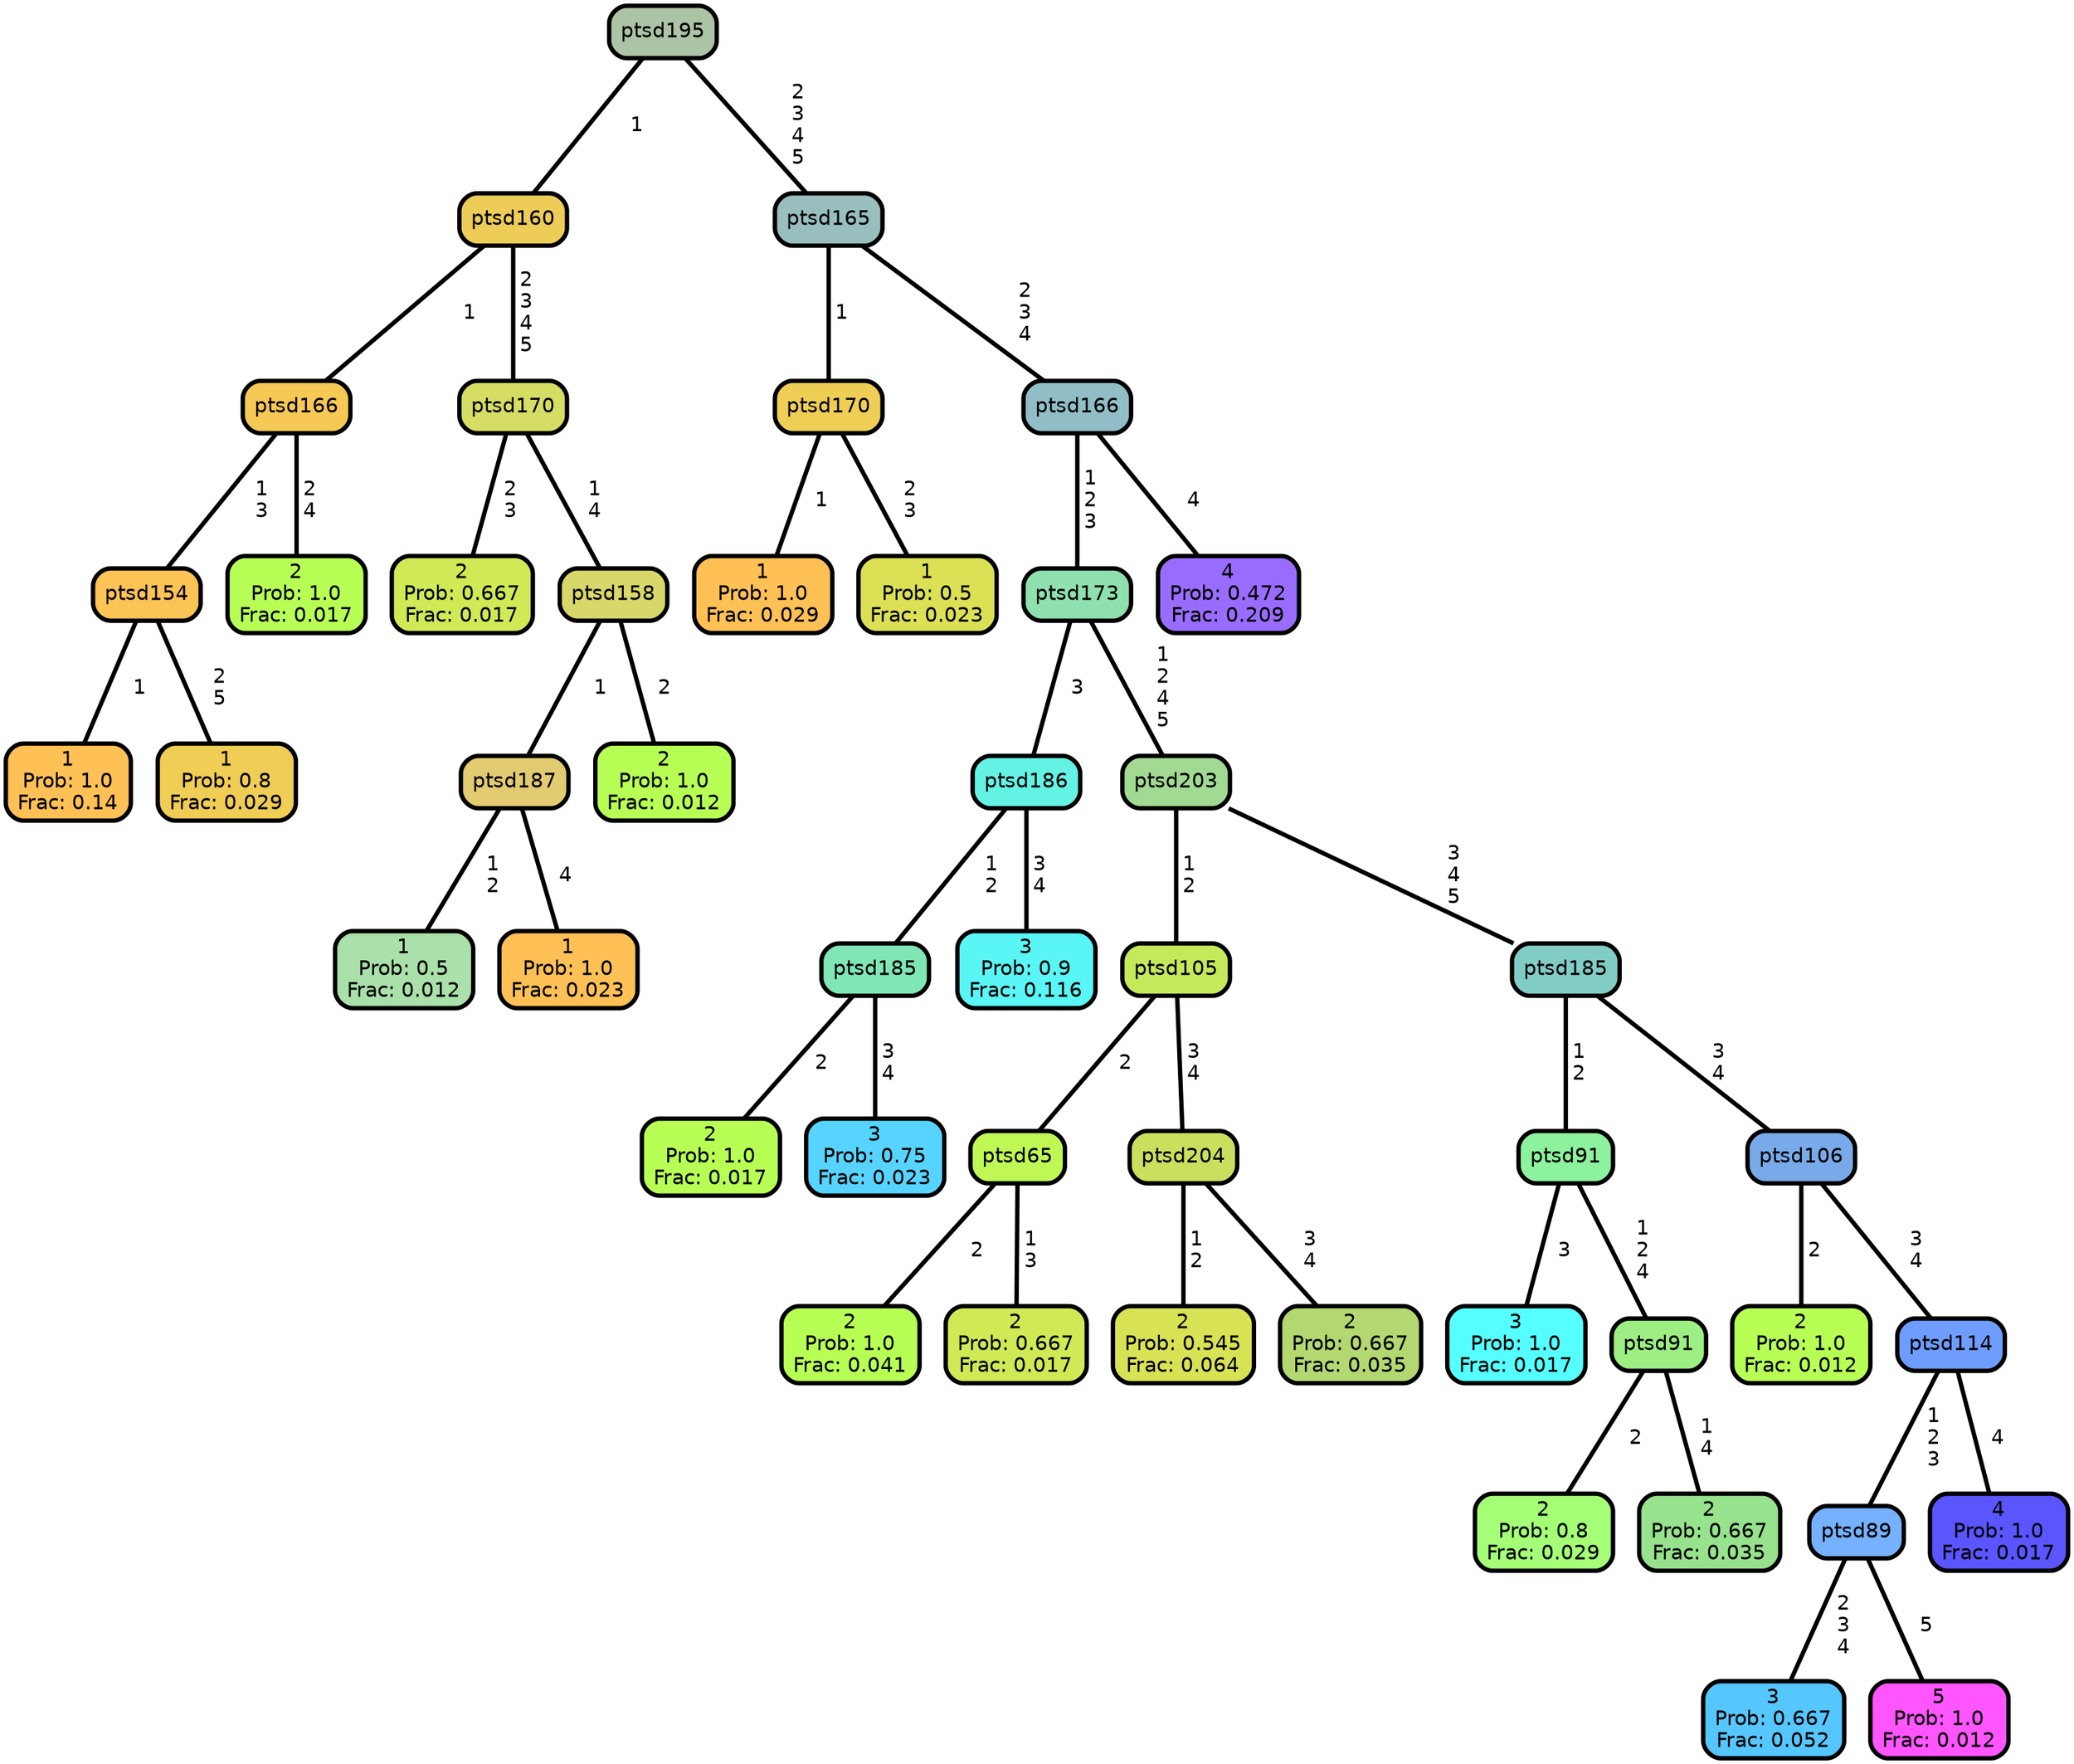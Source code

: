 graph Tree {
node [shape=box, style="filled, rounded",color="black",penwidth="3",fontcolor="black",                 fontname=helvetica] ;
graph [ranksep="0 equally", splines=straight,                 bgcolor=transparent, dpi=200] ;
edge [fontname=helvetica, color=black] ;
0 [label="1
Prob: 1.0
Frac: 0.14", fillcolor="#ffc155"] ;
1 [label="ptsd154", fillcolor="#fcc355"] ;
2 [label="1
Prob: 0.8
Frac: 0.029", fillcolor="#f0cd55"] ;
3 [label="ptsd166", fillcolor="#f6c855"] ;
4 [label="2
Prob: 1.0
Frac: 0.017", fillcolor="#b8ff55"] ;
5 [label="ptsd160", fillcolor="#edcd58"] ;
6 [label="2
Prob: 0.667
Frac: 0.017", fillcolor="#cfea55"] ;
7 [label="ptsd170", fillcolor="#d5dd64"] ;
8 [label="1
Prob: 0.5
Frac: 0.012", fillcolor="#aae0aa"] ;
9 [label="ptsd187", fillcolor="#e2cb71"] ;
10 [label="1
Prob: 1.0
Frac: 0.023", fillcolor="#ffc155"] ;
11 [label="ptsd158", fillcolor="#d8d86a"] ;
12 [label="2
Prob: 1.0
Frac: 0.012", fillcolor="#b8ff55"] ;
13 [label="ptsd195", fillcolor="#adc3a5"] ;
14 [label="1
Prob: 1.0
Frac: 0.029", fillcolor="#ffc155"] ;
15 [label="ptsd170", fillcolor="#efce55"] ;
16 [label="1
Prob: 0.5
Frac: 0.023", fillcolor="#dbe055"] ;
17 [label="ptsd165", fillcolor="#98bfbe"] ;
18 [label="2
Prob: 1.0
Frac: 0.017", fillcolor="#b8ff55"] ;
19 [label="ptsd185", fillcolor="#80e6b6"] ;
20 [label="3
Prob: 0.75
Frac: 0.023", fillcolor="#56d4ff"] ;
21 [label="ptsd186", fillcolor="#64f2e5"] ;
22 [label="3
Prob: 0.9
Frac: 0.116", fillcolor="#5af6f6"] ;
23 [label="ptsd173", fillcolor="#8ee1ae"] ;
24 [label="2
Prob: 1.0
Frac: 0.041", fillcolor="#b8ff55"] ;
25 [label="ptsd65", fillcolor="#bff855"] ;
26 [label="2
Prob: 0.667
Frac: 0.017", fillcolor="#cfea55"] ;
27 [label="ptsd105", fillcolor="#c6e85b"] ;
28 [label="2
Prob: 0.545
Frac: 0.064", fillcolor="#d8e255"] ;
29 [label="ptsd204", fillcolor="#cbdf5f"] ;
30 [label="2
Prob: 0.667
Frac: 0.035", fillcolor="#b4d871"] ;
31 [label="ptsd203", fillcolor="#a2d993"] ;
32 [label="3
Prob: 1.0
Frac: 0.017", fillcolor="#55ffff"] ;
33 [label="ptsd91", fillcolor="#8df29d"] ;
34 [label="2
Prob: 0.8
Frac: 0.029", fillcolor="#a4ff77"] ;
35 [label="ptsd91", fillcolor="#9def83"] ;
36 [label="2
Prob: 0.667
Frac: 0.035", fillcolor="#97e28d"] ;
37 [label="ptsd185", fillcolor="#82ccc6"] ;
38 [label="2
Prob: 1.0
Frac: 0.012", fillcolor="#b8ff55"] ;
39 [label="ptsd106", fillcolor="#78aae9"] ;
40 [label="3
Prob: 0.667
Frac: 0.052", fillcolor="#56c6ff"] ;
41 [label="ptsd89", fillcolor="#75b1ff"] ;
42 [label="5
Prob: 1.0
Frac: 0.012", fillcolor="#ff55ff"] ;
43 [label="ptsd114", fillcolor="#6f9dff"] ;
44 [label="4
Prob: 1.0
Frac: 0.017", fillcolor="#5a55ff"] ;
45 [label="ptsd166", fillcolor="#91bec6"] ;
46 [label="4
Prob: 0.472
Frac: 0.209", fillcolor="#996cff"] ;
1 -- 0 [label=" 1",penwidth=3] ;
1 -- 2 [label=" 2\n 5",penwidth=3] ;
3 -- 1 [label=" 1\n 3",penwidth=3] ;
3 -- 4 [label=" 2\n 4",penwidth=3] ;
5 -- 3 [label=" 1",penwidth=3] ;
5 -- 7 [label=" 2\n 3\n 4\n 5",penwidth=3] ;
7 -- 6 [label=" 2\n 3",penwidth=3] ;
7 -- 11 [label=" 1\n 4",penwidth=3] ;
9 -- 8 [label=" 1\n 2",penwidth=3] ;
9 -- 10 [label=" 4",penwidth=3] ;
11 -- 9 [label=" 1",penwidth=3] ;
11 -- 12 [label=" 2",penwidth=3] ;
13 -- 5 [label=" 1",penwidth=3] ;
13 -- 17 [label=" 2\n 3\n 4\n 5",penwidth=3] ;
15 -- 14 [label=" 1",penwidth=3] ;
15 -- 16 [label=" 2\n 3",penwidth=3] ;
17 -- 15 [label=" 1",penwidth=3] ;
17 -- 45 [label=" 2\n 3\n 4",penwidth=3] ;
19 -- 18 [label=" 2",penwidth=3] ;
19 -- 20 [label=" 3\n 4",penwidth=3] ;
21 -- 19 [label=" 1\n 2",penwidth=3] ;
21 -- 22 [label=" 3\n 4",penwidth=3] ;
23 -- 21 [label=" 3",penwidth=3] ;
23 -- 31 [label=" 1\n 2\n 4\n 5",penwidth=3] ;
25 -- 24 [label=" 2",penwidth=3] ;
25 -- 26 [label=" 1\n 3",penwidth=3] ;
27 -- 25 [label=" 2",penwidth=3] ;
27 -- 29 [label=" 3\n 4",penwidth=3] ;
29 -- 28 [label=" 1\n 2",penwidth=3] ;
29 -- 30 [label=" 3\n 4",penwidth=3] ;
31 -- 27 [label=" 1\n 2",penwidth=3] ;
31 -- 37 [label=" 3\n 4\n 5",penwidth=3] ;
33 -- 32 [label=" 3",penwidth=3] ;
33 -- 35 [label=" 1\n 2\n 4",penwidth=3] ;
35 -- 34 [label=" 2",penwidth=3] ;
35 -- 36 [label=" 1\n 4",penwidth=3] ;
37 -- 33 [label=" 1\n 2",penwidth=3] ;
37 -- 39 [label=" 3\n 4",penwidth=3] ;
39 -- 38 [label=" 2",penwidth=3] ;
39 -- 43 [label=" 3\n 4",penwidth=3] ;
41 -- 40 [label=" 2\n 3\n 4",penwidth=3] ;
41 -- 42 [label=" 5",penwidth=3] ;
43 -- 41 [label=" 1\n 2\n 3",penwidth=3] ;
43 -- 44 [label=" 4",penwidth=3] ;
45 -- 23 [label=" 1\n 2\n 3",penwidth=3] ;
45 -- 46 [label=" 4",penwidth=3] ;
{rank = same;}}